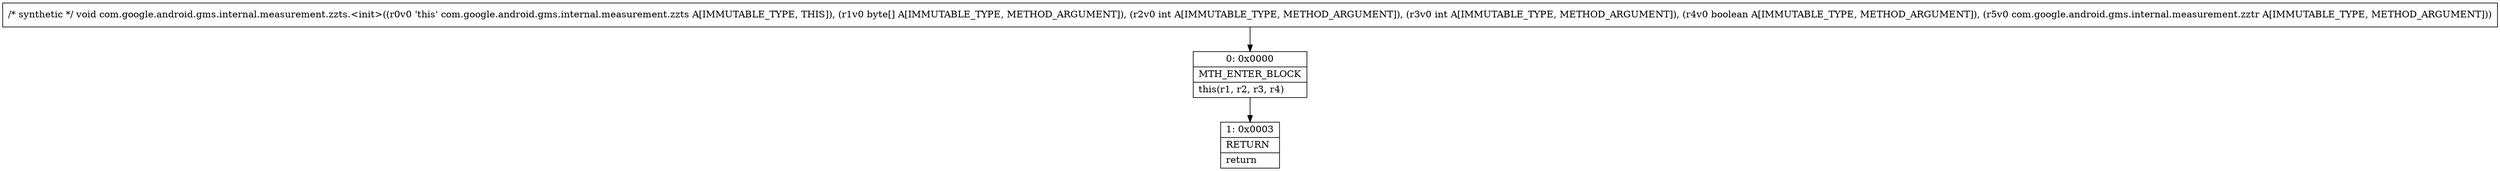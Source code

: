 digraph "CFG forcom.google.android.gms.internal.measurement.zzts.\<init\>([BIIZLcom\/google\/android\/gms\/internal\/measurement\/zztr;)V" {
Node_0 [shape=record,label="{0\:\ 0x0000|MTH_ENTER_BLOCK\l|this(r1, r2, r3, r4)\l}"];
Node_1 [shape=record,label="{1\:\ 0x0003|RETURN\l|return\l}"];
MethodNode[shape=record,label="{\/* synthetic *\/ void com.google.android.gms.internal.measurement.zzts.\<init\>((r0v0 'this' com.google.android.gms.internal.measurement.zzts A[IMMUTABLE_TYPE, THIS]), (r1v0 byte[] A[IMMUTABLE_TYPE, METHOD_ARGUMENT]), (r2v0 int A[IMMUTABLE_TYPE, METHOD_ARGUMENT]), (r3v0 int A[IMMUTABLE_TYPE, METHOD_ARGUMENT]), (r4v0 boolean A[IMMUTABLE_TYPE, METHOD_ARGUMENT]), (r5v0 com.google.android.gms.internal.measurement.zztr A[IMMUTABLE_TYPE, METHOD_ARGUMENT])) }"];
MethodNode -> Node_0;
Node_0 -> Node_1;
}

